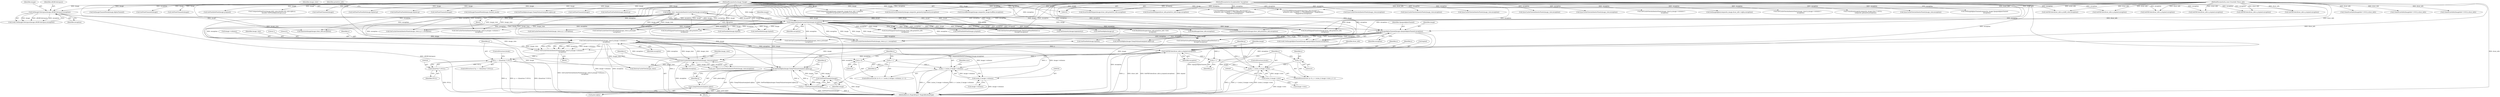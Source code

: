 digraph "0_ImageMagick_726812fa2fa7ce16bcf58f6e115f65427a1c0950_2@pointer" {
"1000544" [label="(Call,SetPixelAlpha(image,ClampToQuantum(pixel.alpha),q))"];
"1000553" [label="(Call,GetPixelChannels(image))"];
"1000544" [label="(Call,SetPixelAlpha(image,ClampToQuantum(pixel.alpha),q))"];
"1000239" [label="(Call,SetImageAlphaChannel(image,OpaqueAlphaChannel,exception))"];
"1000221" [label="(Call,AcquireAuthenticCacheView(image,exception))"];
"1000188" [label="(Call,SetImageColorspace(image,sRGBColorspace,exception))"];
"1000104" [label="(MethodParameterIn,Image *image)"];
"1000107" [label="(MethodParameterIn,ExceptionInfo *exception)"];
"1000546" [label="(Call,ClampToQuantum(pixel.alpha))"];
"1000517" [label="(Call,q == (Quantum *) NULL)"];
"1000505" [label="(Call,q=GetCacheViewAuthenticPixels(image_view,0,y,image->columns,1,\n              exception))"];
"1000507" [label="(Call,GetCacheViewAuthenticPixels(image_view,0,y,image->columns,1,\n              exception))"];
"1000557" [label="(Call,SyncCacheViewAuthenticPixels(image_view,exception))"];
"1000537" [label="(Call,GetFillColor(draw_info,x,y,&pixel,exception))"];
"1000105" [label="(MethodParameterIn,const DrawInfo *draw_info)"];
"1000527" [label="(Call,x < (ssize_t) image->columns)"];
"1000524" [label="(Call,x=0)"];
"1000534" [label="(Call,x++)"];
"1000529" [label="(Call,(ssize_t) image->columns)"];
"1000219" [label="(Call,image_view=AcquireAuthenticCacheView(image,exception))"];
"1000494" [label="(Call,y < (ssize_t) image->rows)"];
"1000501" [label="(Call,y++)"];
"1000491" [label="(Call,y=0)"];
"1000496" [label="(Call,(ssize_t) image->rows)"];
"1000519" [label="(Call,(Quantum *) NULL)"];
"1000551" [label="(Call,q+=GetPixelChannels(image))"];
"1000509" [label="(Literal,0)"];
"1000932" [label="(Call,ReadImage(clone_info,exception))"];
"1000393" [label="(Call,SyncCacheViewAuthenticPixels(image_view,exception))"];
"1000522" [label="(ControlStructure,break;)"];
"1000537" [label="(Call,GetFillColor(draw_info,x,y,&pixel,exception))"];
"1000521" [label="(Identifier,NULL)"];
"1000912" [label="(Call,ReadInlineImage(clone_info,primitive_info->text,\n          exception))"];
"1000189" [label="(Identifier,image)"];
"1000492" [label="(Identifier,y)"];
"1001629" [label="(MethodReturn,MagickExport MagickBooleanType)"];
"1000541" [label="(Call,&pixel)"];
"1000870" [label="(Call,SyncCacheViewAuthenticPixels(image_view,exception))"];
"1000220" [label="(Identifier,image_view)"];
"1000296" [label="(Call,GetOneCacheViewVirtualPixelInfo(image_view,x,y,&target,\n            exception))"];
"1000269" [label="(Call,GetFillColor(draw_info,x,y,&pixel,exception))"];
"1000523" [label="(ControlStructure,for (x=0; x < (ssize_t) image->columns; x++))"];
"1000539" [label="(Identifier,x)"];
"1000544" [label="(Call,SetPixelAlpha(image,ClampToQuantum(pixel.alpha),q))"];
"1000186" [label="(Call,(void) SetImageColorspace(image,sRGBColorspace,exception))"];
"1000534" [label="(Call,x++)"];
"1000380" [label="(Call,SetPixelAlpha(image,ClampToQuantum(pixel.alpha),q))"];
"1000505" [label="(Call,q=GetCacheViewAuthenticPixels(image_view,0,y,image->columns,1,\n              exception))"];
"1001388" [label="(Call,CloneDrawInfo((ImageInfo *) NULL,draw_info))"];
"1000221" [label="(Call,AcquireAuthenticCacheView(image,exception))"];
"1000370" [label="(Call,GetPixelChannels(image))"];
"1000226" [label="(Identifier,primitive_info)"];
"1000606" [label="(Call,SetPixelViaPixelInfo(image,&pixel,q))"];
"1000510" [label="(Identifier,y)"];
"1000105" [label="(MethodParameterIn,const DrawInfo *draw_info)"];
"1000498" [label="(Call,image->rows)"];
"1000516" [label="(ControlStructure,if (q == (Quantum *) NULL))"];
"1000678" [label="(Call,GetPixelInfoPixel(image,q,&pixel))"];
"1000730" [label="(Call,GetOneVirtualPixelInfo(image,TileVirtualPixelMethod,x,y,\n            &target,exception))"];
"1000276" [label="(Call,SetPixelAlpha(image,ClampToQuantum(pixel.alpha),q))"];
"1000599" [label="(Call,GetFillColor(draw_info,x,y,&pixel,exception))"];
"1000285" [label="(Call,SyncCacheViewAuthenticPixels(image_view,exception))"];
"1000255" [label="(Call,GetCacheViewAuthenticPixels(image_view,x,y,1,1,exception))"];
"1000525" [label="(Identifier,x)"];
"1000223" [label="(Identifier,exception)"];
"1000553" [label="(Call,GetPixelChannels(image))"];
"1000507" [label="(Call,GetCacheViewAuthenticPixels(image_view,0,y,image->columns,1,\n              exception))"];
"1001258" [label="(Call,GetPixelAlpha(image,q))"];
"1000515" [label="(Identifier,exception)"];
"1000491" [label="(Call,y=0)"];
"1000801" [label="(Call,GetPixelInfo(image,&pixel))"];
"1000517" [label="(Call,q == (Quantum *) NULL)"];
"1001165" [label="(Call,DrawAffineImage(image,composite_image,&affine,exception))"];
"1001608" [label="(Call,DestroyCacheView(image_view))"];
"1001409" [label="(Call,DrawPolygonPrimitive(image,clone_info,primitive_info,\n             exception))"];
"1000511" [label="(Call,image->columns)"];
"1001225" [label="(Call,GetCacheViewAuthenticPixels(image_view,x,y,1,1,exception))"];
"1000501" [label="(Call,y++)"];
"1000545" [label="(Identifier,image)"];
"1000822" [label="(Call,GetCacheViewAuthenticPixels(image_view,0,y,image->columns,1,\n              exception))"];
"1001264" [label="(Call,SyncCacheViewAuthenticPixels(image_view,exception))"];
"1000222" [label="(Identifier,image)"];
"1000559" [label="(Identifier,exception)"];
"1000502" [label="(Identifier,y)"];
"1000494" [label="(Call,y < (ssize_t) image->rows)"];
"1000191" [label="(Identifier,exception)"];
"1000219" [label="(Call,image_view=AcquireAuthenticCacheView(image,exception))"];
"1000518" [label="(Identifier,q)"];
"1000546" [label="(Call,ClampToQuantum(pixel.alpha))"];
"1000866" [label="(Call,GetPixelChannels(image))"];
"1000108" [label="(Block,)"];
"1001581" [label="(Call,DrawPolygonPrimitive(image,clone_info,primitive_info,\n             exception))"];
"1000503" [label="(Block,)"];
"1000482" [label="(Call,SetImageChannelMask(image,channel_mask))"];
"1000493" [label="(Literal,0)"];
"1001552" [label="(Call,DrawPolygonPrimitive(image,draw_info,primitive_info,\n                exception))"];
"1000531" [label="(Call,image->columns)"];
"1000557" [label="(Call,SyncCacheViewAuthenticPixels(image_view,exception))"];
"1000464" [label="(Call,FloodfillPaintImage(image,draw_info,&target,x,y,\n            primitive_info->method == FloodfillMethod ? MagickFalse :\n            MagickTrue,exception))"];
"1001239" [label="(Call,GetFillColor(draw_info,x,y,&fill_color,exception))"];
"1000552" [label="(Identifier,q)"];
"1000459" [label="(Call,SetImageChannelMask(image,AlphaChannel))"];
"1000496" [label="(Call,(ssize_t) image->rows)"];
"1000694" [label="(Call,GetPixelChannels(image))"];
"1000540" [label="(Identifier,y)"];
"1000190" [label="(Identifier,sRGBColorspace)"];
"1000237" [label="(Call,(void) SetImageAlphaChannel(image,OpaqueAlphaChannel,exception))"];
"1000715" [label="(Call,SyncCacheViewAuthenticPixels(image_view,exception))"];
"1001600" [label="(Call,DrawPolygonPrimitive(image,draw_info,primitive_info,exception))"];
"1000389" [label="(Call,GetPixelChannels(image))"];
"1000506" [label="(Identifier,q)"];
"1000508" [label="(Identifier,image_view)"];
"1000565" [label="(ControlStructure,break;)"];
"1000648" [label="(Call,GetCacheViewAuthenticPixels(image_view,0,y,image->columns,1,\n              exception))"];
"1001072" [label="(Call,SetGeometry(image,&geometry))"];
"1000188" [label="(Call,SetImageColorspace(image,sRGBColorspace,exception))"];
"1000514" [label="(Literal,1)"];
"1000409" [label="(Call,GetOneVirtualPixelInfo(image,TileVirtualPixelMethod,x,y,\n            &target,exception))"];
"1000535" [label="(Identifier,x)"];
"1000550" [label="(Identifier,q)"];
"1001592" [label="(Call,DrawStrokePolygon(image,draw_info,primitive_info,exception))"];
"1000242" [label="(Identifier,exception)"];
"1001066" [label="(Call,SetImageAlpha(composite_image,draw_info->alpha,exception))"];
"1000490" [label="(ControlStructure,for (y=0; y < (ssize_t) image->rows; y++))"];
"1000543" [label="(Identifier,exception)"];
"1000107" [label="(MethodParameterIn,ExceptionInfo *exception)"];
"1000556" [label="(Identifier,sync)"];
"1001420" [label="(Call,DrawDashPolygon(draw_info,primitive_info,image,exception))"];
"1000697" [label="(Call,GetFillColor(draw_info,x,y,&pixel,exception))"];
"1000581" [label="(Call,GetCacheViewAuthenticPixels(image_view,x,y,1,1,exception))"];
"1000519" [label="(Call,(Quantum *) NULL)"];
"1000495" [label="(Identifier,y)"];
"1000529" [label="(Call,(ssize_t) image->columns)"];
"1000538" [label="(Identifier,draw_info)"];
"1001174" [label="(Call,CompositeImage(image,composite_image,draw_info->compose,\n          MagickTrue,geometry.x,geometry.y,exception))"];
"1000324" [label="(Call,GetCacheViewAuthenticPixels(image_view,0,y,image->columns,1,\n              exception))"];
"1000104" [label="(MethodParameterIn,Image *image)"];
"1000527" [label="(Call,x < (ssize_t) image->columns)"];
"1000354" [label="(Call,GetPixelInfoPixel(image,q,&pixel))"];
"1000558" [label="(Identifier,image_view)"];
"1000524" [label="(Call,x=0)"];
"1000536" [label="(Block,)"];
"1000240" [label="(Identifier,image)"];
"1000555" [label="(Call,sync=SyncCacheViewAuthenticPixels(image_view,exception))"];
"1000547" [label="(Call,pixel.alpha)"];
"1001246" [label="(Call,CompositePixelOver(image,&fill_color,(double) fill_color.alpha,q,\n        (double) GetPixelAlpha(image,q),q))"];
"1000551" [label="(Call,q+=GetPixelChannels(image))"];
"1000711" [label="(Call,GetPixelChannels(image))"];
"1000595" [label="(Call,GetPixelInfo(image,&pixel))"];
"1000526" [label="(Literal,0)"];
"1000780" [label="(Call,FloodfillPaintImage(image,draw_info,&target,x,y,\n            primitive_info->method == FloodfillMethod ? MagickFalse :\n            MagickTrue,exception))"];
"1001324" [label="(Call,AnnotateImage(image,clone_info,exception))"];
"1000852" [label="(Call,GetFillColor(draw_info,x,y,&pixel,exception))"];
"1001283" [label="(Call,CloneDrawInfo((ImageInfo *) NULL,draw_info))"];
"1000303" [label="(Call,GetPixelInfo(image,&pixel))"];
"1001038" [label="(Call,TransformImage(&composite_image,(char *) NULL,\n            composite_geometry,exception))"];
"1000624" [label="(Call,GetOneCacheViewVirtualPixelInfo(image_view,x,y,&target,\n            exception))"];
"1000528" [label="(Identifier,x)"];
"1000554" [label="(Identifier,image)"];
"1000241" [label="(Identifier,OpaqueAlphaChannel)"];
"1001560" [label="(Call,CloneDrawInfo((ImageInfo *) NULL,draw_info))"];
"1001121" [label="(Call,ParseGravityGeometry(image,composite_geometry,&geometry,exception))"];
"1000239" [label="(Call,SetImageAlphaChannel(image,OpaqueAlphaChannel,exception))"];
"1000613" [label="(Call,SyncCacheViewAuthenticPixels(image_view,exception))"];
"1000704" [label="(Call,SetPixelViaPixelInfo(image,&pixel,q))"];
"1000859" [label="(Call,SetPixelViaPixelInfo(image,&pixel,q))"];
"1000373" [label="(Call,GetFillColor(draw_info,x,y,&pixel,exception))"];
"1001054" [label="(Call,SetImageAlphaChannel(composite_image,OpaqueAlphaChannel,\n          exception))"];
"1000544" -> "1000536"  [label="AST: "];
"1000544" -> "1000550"  [label="CFG: "];
"1000545" -> "1000544"  [label="AST: "];
"1000546" -> "1000544"  [label="AST: "];
"1000550" -> "1000544"  [label="AST: "];
"1000552" -> "1000544"  [label="CFG: "];
"1000544" -> "1001629"  [label="DDG: ClampToQuantum(pixel.alpha)"];
"1000544" -> "1001629"  [label="DDG: SetPixelAlpha(image,ClampToQuantum(pixel.alpha),q)"];
"1000553" -> "1000544"  [label="DDG: image"];
"1000239" -> "1000544"  [label="DDG: image"];
"1000221" -> "1000544"  [label="DDG: image"];
"1000104" -> "1000544"  [label="DDG: image"];
"1000546" -> "1000544"  [label="DDG: pixel.alpha"];
"1000517" -> "1000544"  [label="DDG: q"];
"1000551" -> "1000544"  [label="DDG: q"];
"1000544" -> "1000551"  [label="DDG: q"];
"1000544" -> "1000553"  [label="DDG: image"];
"1000553" -> "1000551"  [label="AST: "];
"1000553" -> "1000554"  [label="CFG: "];
"1000554" -> "1000553"  [label="AST: "];
"1000551" -> "1000553"  [label="CFG: "];
"1000553" -> "1001629"  [label="DDG: image"];
"1000553" -> "1000551"  [label="DDG: image"];
"1000104" -> "1000553"  [label="DDG: image"];
"1000239" -> "1000237"  [label="AST: "];
"1000239" -> "1000242"  [label="CFG: "];
"1000240" -> "1000239"  [label="AST: "];
"1000241" -> "1000239"  [label="AST: "];
"1000242" -> "1000239"  [label="AST: "];
"1000237" -> "1000239"  [label="CFG: "];
"1000239" -> "1001629"  [label="DDG: image"];
"1000239" -> "1001629"  [label="DDG: exception"];
"1000239" -> "1001629"  [label="DDG: OpaqueAlphaChannel"];
"1000239" -> "1000237"  [label="DDG: image"];
"1000239" -> "1000237"  [label="DDG: OpaqueAlphaChannel"];
"1000239" -> "1000237"  [label="DDG: exception"];
"1000221" -> "1000239"  [label="DDG: image"];
"1000221" -> "1000239"  [label="DDG: exception"];
"1000104" -> "1000239"  [label="DDG: image"];
"1000107" -> "1000239"  [label="DDG: exception"];
"1000239" -> "1000255"  [label="DDG: exception"];
"1000239" -> "1000276"  [label="DDG: image"];
"1000239" -> "1000296"  [label="DDG: exception"];
"1000239" -> "1000303"  [label="DDG: image"];
"1000239" -> "1000409"  [label="DDG: image"];
"1000239" -> "1000409"  [label="DDG: exception"];
"1000239" -> "1000507"  [label="DDG: exception"];
"1000221" -> "1000219"  [label="AST: "];
"1000221" -> "1000223"  [label="CFG: "];
"1000222" -> "1000221"  [label="AST: "];
"1000223" -> "1000221"  [label="AST: "];
"1000219" -> "1000221"  [label="CFG: "];
"1000221" -> "1001629"  [label="DDG: exception"];
"1000221" -> "1001629"  [label="DDG: image"];
"1000221" -> "1000219"  [label="DDG: image"];
"1000221" -> "1000219"  [label="DDG: exception"];
"1000188" -> "1000221"  [label="DDG: image"];
"1000188" -> "1000221"  [label="DDG: exception"];
"1000104" -> "1000221"  [label="DDG: image"];
"1000107" -> "1000221"  [label="DDG: exception"];
"1000221" -> "1000255"  [label="DDG: exception"];
"1000221" -> "1000276"  [label="DDG: image"];
"1000221" -> "1000296"  [label="DDG: exception"];
"1000221" -> "1000303"  [label="DDG: image"];
"1000221" -> "1000409"  [label="DDG: image"];
"1000221" -> "1000409"  [label="DDG: exception"];
"1000221" -> "1000507"  [label="DDG: exception"];
"1000221" -> "1000581"  [label="DDG: exception"];
"1000221" -> "1000595"  [label="DDG: image"];
"1000221" -> "1000624"  [label="DDG: exception"];
"1000221" -> "1000678"  [label="DDG: image"];
"1000221" -> "1000730"  [label="DDG: image"];
"1000221" -> "1000730"  [label="DDG: exception"];
"1000221" -> "1000801"  [label="DDG: image"];
"1000221" -> "1000822"  [label="DDG: exception"];
"1000221" -> "1000912"  [label="DDG: exception"];
"1000221" -> "1000932"  [label="DDG: exception"];
"1000221" -> "1001072"  [label="DDG: image"];
"1000221" -> "1001225"  [label="DDG: exception"];
"1000221" -> "1001258"  [label="DDG: image"];
"1000221" -> "1001324"  [label="DDG: image"];
"1000221" -> "1001324"  [label="DDG: exception"];
"1000221" -> "1001409"  [label="DDG: image"];
"1000221" -> "1001409"  [label="DDG: exception"];
"1000221" -> "1001552"  [label="DDG: image"];
"1000221" -> "1001552"  [label="DDG: exception"];
"1000221" -> "1001581"  [label="DDG: image"];
"1000221" -> "1001581"  [label="DDG: exception"];
"1000221" -> "1001600"  [label="DDG: image"];
"1000221" -> "1001600"  [label="DDG: exception"];
"1000188" -> "1000186"  [label="AST: "];
"1000188" -> "1000191"  [label="CFG: "];
"1000189" -> "1000188"  [label="AST: "];
"1000190" -> "1000188"  [label="AST: "];
"1000191" -> "1000188"  [label="AST: "];
"1000186" -> "1000188"  [label="CFG: "];
"1000188" -> "1001629"  [label="DDG: sRGBColorspace"];
"1000188" -> "1000186"  [label="DDG: image"];
"1000188" -> "1000186"  [label="DDG: sRGBColorspace"];
"1000188" -> "1000186"  [label="DDG: exception"];
"1000104" -> "1000188"  [label="DDG: image"];
"1000107" -> "1000188"  [label="DDG: exception"];
"1000104" -> "1000103"  [label="AST: "];
"1000104" -> "1001629"  [label="DDG: image"];
"1000104" -> "1000276"  [label="DDG: image"];
"1000104" -> "1000303"  [label="DDG: image"];
"1000104" -> "1000354"  [label="DDG: image"];
"1000104" -> "1000370"  [label="DDG: image"];
"1000104" -> "1000380"  [label="DDG: image"];
"1000104" -> "1000389"  [label="DDG: image"];
"1000104" -> "1000409"  [label="DDG: image"];
"1000104" -> "1000459"  [label="DDG: image"];
"1000104" -> "1000464"  [label="DDG: image"];
"1000104" -> "1000482"  [label="DDG: image"];
"1000104" -> "1000595"  [label="DDG: image"];
"1000104" -> "1000606"  [label="DDG: image"];
"1000104" -> "1000678"  [label="DDG: image"];
"1000104" -> "1000694"  [label="DDG: image"];
"1000104" -> "1000704"  [label="DDG: image"];
"1000104" -> "1000711"  [label="DDG: image"];
"1000104" -> "1000730"  [label="DDG: image"];
"1000104" -> "1000780"  [label="DDG: image"];
"1000104" -> "1000801"  [label="DDG: image"];
"1000104" -> "1000859"  [label="DDG: image"];
"1000104" -> "1000866"  [label="DDG: image"];
"1000104" -> "1001072"  [label="DDG: image"];
"1000104" -> "1001121"  [label="DDG: image"];
"1000104" -> "1001165"  [label="DDG: image"];
"1000104" -> "1001174"  [label="DDG: image"];
"1000104" -> "1001246"  [label="DDG: image"];
"1000104" -> "1001258"  [label="DDG: image"];
"1000104" -> "1001324"  [label="DDG: image"];
"1000104" -> "1001409"  [label="DDG: image"];
"1000104" -> "1001420"  [label="DDG: image"];
"1000104" -> "1001552"  [label="DDG: image"];
"1000104" -> "1001581"  [label="DDG: image"];
"1000104" -> "1001592"  [label="DDG: image"];
"1000104" -> "1001600"  [label="DDG: image"];
"1000107" -> "1000103"  [label="AST: "];
"1000107" -> "1001629"  [label="DDG: exception"];
"1000107" -> "1000255"  [label="DDG: exception"];
"1000107" -> "1000269"  [label="DDG: exception"];
"1000107" -> "1000285"  [label="DDG: exception"];
"1000107" -> "1000296"  [label="DDG: exception"];
"1000107" -> "1000324"  [label="DDG: exception"];
"1000107" -> "1000373"  [label="DDG: exception"];
"1000107" -> "1000393"  [label="DDG: exception"];
"1000107" -> "1000409"  [label="DDG: exception"];
"1000107" -> "1000464"  [label="DDG: exception"];
"1000107" -> "1000507"  [label="DDG: exception"];
"1000107" -> "1000537"  [label="DDG: exception"];
"1000107" -> "1000557"  [label="DDG: exception"];
"1000107" -> "1000581"  [label="DDG: exception"];
"1000107" -> "1000599"  [label="DDG: exception"];
"1000107" -> "1000613"  [label="DDG: exception"];
"1000107" -> "1000624"  [label="DDG: exception"];
"1000107" -> "1000648"  [label="DDG: exception"];
"1000107" -> "1000697"  [label="DDG: exception"];
"1000107" -> "1000715"  [label="DDG: exception"];
"1000107" -> "1000730"  [label="DDG: exception"];
"1000107" -> "1000780"  [label="DDG: exception"];
"1000107" -> "1000822"  [label="DDG: exception"];
"1000107" -> "1000852"  [label="DDG: exception"];
"1000107" -> "1000870"  [label="DDG: exception"];
"1000107" -> "1000912"  [label="DDG: exception"];
"1000107" -> "1000932"  [label="DDG: exception"];
"1000107" -> "1001038"  [label="DDG: exception"];
"1000107" -> "1001054"  [label="DDG: exception"];
"1000107" -> "1001066"  [label="DDG: exception"];
"1000107" -> "1001121"  [label="DDG: exception"];
"1000107" -> "1001165"  [label="DDG: exception"];
"1000107" -> "1001174"  [label="DDG: exception"];
"1000107" -> "1001225"  [label="DDG: exception"];
"1000107" -> "1001239"  [label="DDG: exception"];
"1000107" -> "1001264"  [label="DDG: exception"];
"1000107" -> "1001324"  [label="DDG: exception"];
"1000107" -> "1001409"  [label="DDG: exception"];
"1000107" -> "1001420"  [label="DDG: exception"];
"1000107" -> "1001552"  [label="DDG: exception"];
"1000107" -> "1001581"  [label="DDG: exception"];
"1000107" -> "1001592"  [label="DDG: exception"];
"1000107" -> "1001600"  [label="DDG: exception"];
"1000546" -> "1000547"  [label="CFG: "];
"1000547" -> "1000546"  [label="AST: "];
"1000550" -> "1000546"  [label="CFG: "];
"1000546" -> "1001629"  [label="DDG: pixel.alpha"];
"1000517" -> "1000516"  [label="AST: "];
"1000517" -> "1000519"  [label="CFG: "];
"1000518" -> "1000517"  [label="AST: "];
"1000519" -> "1000517"  [label="AST: "];
"1000522" -> "1000517"  [label="CFG: "];
"1000525" -> "1000517"  [label="CFG: "];
"1000517" -> "1001629"  [label="DDG: (Quantum *) NULL"];
"1000517" -> "1001629"  [label="DDG: q"];
"1000517" -> "1001629"  [label="DDG: q == (Quantum *) NULL"];
"1000505" -> "1000517"  [label="DDG: q"];
"1000519" -> "1000517"  [label="DDG: NULL"];
"1000505" -> "1000503"  [label="AST: "];
"1000505" -> "1000507"  [label="CFG: "];
"1000506" -> "1000505"  [label="AST: "];
"1000507" -> "1000505"  [label="AST: "];
"1000518" -> "1000505"  [label="CFG: "];
"1000505" -> "1001629"  [label="DDG: GetCacheViewAuthenticPixels(image_view,0,y,image->columns,1,\n              exception)"];
"1000507" -> "1000505"  [label="DDG: y"];
"1000507" -> "1000505"  [label="DDG: exception"];
"1000507" -> "1000505"  [label="DDG: image->columns"];
"1000507" -> "1000505"  [label="DDG: 1"];
"1000507" -> "1000505"  [label="DDG: image_view"];
"1000507" -> "1000505"  [label="DDG: 0"];
"1000507" -> "1000515"  [label="CFG: "];
"1000508" -> "1000507"  [label="AST: "];
"1000509" -> "1000507"  [label="AST: "];
"1000510" -> "1000507"  [label="AST: "];
"1000511" -> "1000507"  [label="AST: "];
"1000514" -> "1000507"  [label="AST: "];
"1000515" -> "1000507"  [label="AST: "];
"1000507" -> "1001629"  [label="DDG: image->columns"];
"1000507" -> "1001629"  [label="DDG: exception"];
"1000507" -> "1001629"  [label="DDG: y"];
"1000507" -> "1000501"  [label="DDG: y"];
"1000557" -> "1000507"  [label="DDG: image_view"];
"1000557" -> "1000507"  [label="DDG: exception"];
"1000219" -> "1000507"  [label="DDG: image_view"];
"1000494" -> "1000507"  [label="DDG: y"];
"1000529" -> "1000507"  [label="DDG: image->columns"];
"1000507" -> "1000529"  [label="DDG: image->columns"];
"1000507" -> "1000537"  [label="DDG: y"];
"1000507" -> "1000537"  [label="DDG: exception"];
"1000507" -> "1000557"  [label="DDG: image_view"];
"1000507" -> "1000557"  [label="DDG: exception"];
"1000507" -> "1001608"  [label="DDG: image_view"];
"1000557" -> "1000555"  [label="AST: "];
"1000557" -> "1000559"  [label="CFG: "];
"1000558" -> "1000557"  [label="AST: "];
"1000559" -> "1000557"  [label="AST: "];
"1000555" -> "1000557"  [label="CFG: "];
"1000557" -> "1001629"  [label="DDG: exception"];
"1000557" -> "1000555"  [label="DDG: image_view"];
"1000557" -> "1000555"  [label="DDG: exception"];
"1000537" -> "1000557"  [label="DDG: exception"];
"1000557" -> "1001608"  [label="DDG: image_view"];
"1000537" -> "1000536"  [label="AST: "];
"1000537" -> "1000543"  [label="CFG: "];
"1000538" -> "1000537"  [label="AST: "];
"1000539" -> "1000537"  [label="AST: "];
"1000540" -> "1000537"  [label="AST: "];
"1000541" -> "1000537"  [label="AST: "];
"1000543" -> "1000537"  [label="AST: "];
"1000545" -> "1000537"  [label="CFG: "];
"1000537" -> "1001629"  [label="DDG: y"];
"1000537" -> "1001629"  [label="DDG: draw_info"];
"1000537" -> "1001629"  [label="DDG: GetFillColor(draw_info,x,y,&pixel,exception)"];
"1000537" -> "1001629"  [label="DDG: &pixel"];
"1000537" -> "1000501"  [label="DDG: y"];
"1000537" -> "1000534"  [label="DDG: x"];
"1000105" -> "1000537"  [label="DDG: draw_info"];
"1000527" -> "1000537"  [label="DDG: x"];
"1000105" -> "1000103"  [label="AST: "];
"1000105" -> "1001629"  [label="DDG: draw_info"];
"1000105" -> "1000269"  [label="DDG: draw_info"];
"1000105" -> "1000373"  [label="DDG: draw_info"];
"1000105" -> "1000464"  [label="DDG: draw_info"];
"1000105" -> "1000599"  [label="DDG: draw_info"];
"1000105" -> "1000697"  [label="DDG: draw_info"];
"1000105" -> "1000780"  [label="DDG: draw_info"];
"1000105" -> "1000852"  [label="DDG: draw_info"];
"1000105" -> "1001239"  [label="DDG: draw_info"];
"1000105" -> "1001283"  [label="DDG: draw_info"];
"1000105" -> "1001388"  [label="DDG: draw_info"];
"1000105" -> "1001420"  [label="DDG: draw_info"];
"1000105" -> "1001552"  [label="DDG: draw_info"];
"1000105" -> "1001560"  [label="DDG: draw_info"];
"1000105" -> "1001592"  [label="DDG: draw_info"];
"1000105" -> "1001600"  [label="DDG: draw_info"];
"1000527" -> "1000523"  [label="AST: "];
"1000527" -> "1000529"  [label="CFG: "];
"1000528" -> "1000527"  [label="AST: "];
"1000529" -> "1000527"  [label="AST: "];
"1000538" -> "1000527"  [label="CFG: "];
"1000556" -> "1000527"  [label="CFG: "];
"1000527" -> "1001629"  [label="DDG: x"];
"1000527" -> "1001629"  [label="DDG: (ssize_t) image->columns"];
"1000527" -> "1001629"  [label="DDG: x < (ssize_t) image->columns"];
"1000524" -> "1000527"  [label="DDG: x"];
"1000534" -> "1000527"  [label="DDG: x"];
"1000529" -> "1000527"  [label="DDG: image->columns"];
"1000524" -> "1000523"  [label="AST: "];
"1000524" -> "1000526"  [label="CFG: "];
"1000525" -> "1000524"  [label="AST: "];
"1000526" -> "1000524"  [label="AST: "];
"1000528" -> "1000524"  [label="CFG: "];
"1000534" -> "1000523"  [label="AST: "];
"1000534" -> "1000535"  [label="CFG: "];
"1000535" -> "1000534"  [label="AST: "];
"1000528" -> "1000534"  [label="CFG: "];
"1000529" -> "1000531"  [label="CFG: "];
"1000530" -> "1000529"  [label="AST: "];
"1000531" -> "1000529"  [label="AST: "];
"1000529" -> "1001629"  [label="DDG: image->columns"];
"1000219" -> "1000108"  [label="AST: "];
"1000220" -> "1000219"  [label="AST: "];
"1000226" -> "1000219"  [label="CFG: "];
"1000219" -> "1001629"  [label="DDG: AcquireAuthenticCacheView(image,exception)"];
"1000219" -> "1000255"  [label="DDG: image_view"];
"1000219" -> "1000296"  [label="DDG: image_view"];
"1000219" -> "1000581"  [label="DDG: image_view"];
"1000219" -> "1000624"  [label="DDG: image_view"];
"1000219" -> "1000822"  [label="DDG: image_view"];
"1000219" -> "1001225"  [label="DDG: image_view"];
"1000219" -> "1001608"  [label="DDG: image_view"];
"1000494" -> "1000490"  [label="AST: "];
"1000494" -> "1000496"  [label="CFG: "];
"1000495" -> "1000494"  [label="AST: "];
"1000496" -> "1000494"  [label="AST: "];
"1000506" -> "1000494"  [label="CFG: "];
"1000565" -> "1000494"  [label="CFG: "];
"1000494" -> "1001629"  [label="DDG: y < (ssize_t) image->rows"];
"1000494" -> "1001629"  [label="DDG: (ssize_t) image->rows"];
"1000494" -> "1001629"  [label="DDG: y"];
"1000501" -> "1000494"  [label="DDG: y"];
"1000491" -> "1000494"  [label="DDG: y"];
"1000496" -> "1000494"  [label="DDG: image->rows"];
"1000501" -> "1000490"  [label="AST: "];
"1000501" -> "1000502"  [label="CFG: "];
"1000502" -> "1000501"  [label="AST: "];
"1000495" -> "1000501"  [label="CFG: "];
"1000491" -> "1000490"  [label="AST: "];
"1000491" -> "1000493"  [label="CFG: "];
"1000492" -> "1000491"  [label="AST: "];
"1000493" -> "1000491"  [label="AST: "];
"1000495" -> "1000491"  [label="CFG: "];
"1000496" -> "1000498"  [label="CFG: "];
"1000497" -> "1000496"  [label="AST: "];
"1000498" -> "1000496"  [label="AST: "];
"1000496" -> "1001629"  [label="DDG: image->rows"];
"1000519" -> "1000521"  [label="CFG: "];
"1000520" -> "1000519"  [label="AST: "];
"1000521" -> "1000519"  [label="AST: "];
"1000519" -> "1001629"  [label="DDG: NULL"];
"1000551" -> "1000536"  [label="AST: "];
"1000552" -> "1000551"  [label="AST: "];
"1000535" -> "1000551"  [label="CFG: "];
"1000551" -> "1001629"  [label="DDG: GetPixelChannels(image)"];
"1000551" -> "1001629"  [label="DDG: q"];
}
